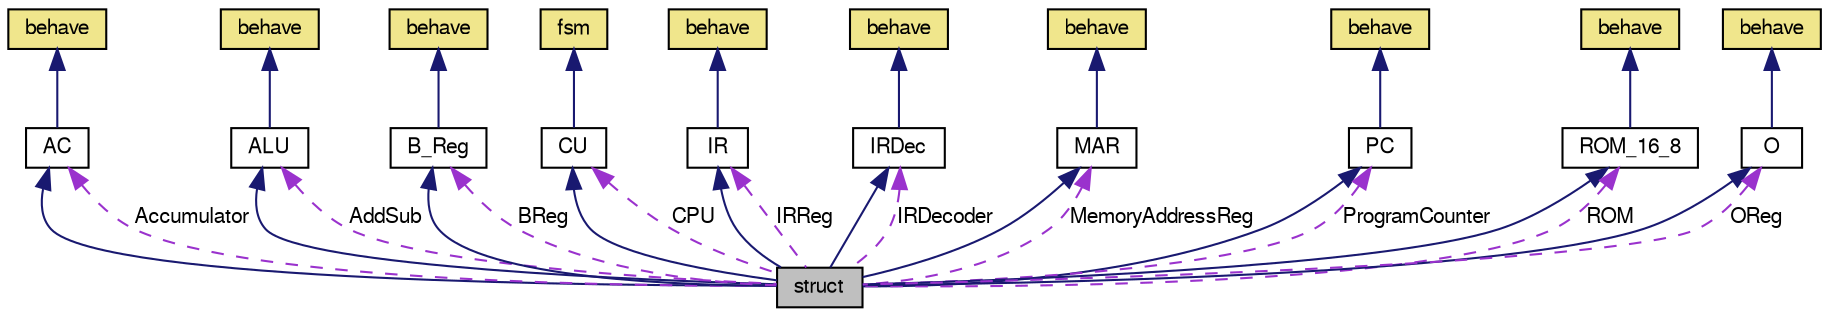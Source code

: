digraph G
{
  edge [fontname="FreeSans",fontsize="10",labelfontname="FreeSans",labelfontsize="10"];
  node [fontname="FreeSans",fontsize="10",shape=record];
  Node1 [label="struct",height=0.2,width=0.4,color="black", fillcolor="grey75", style="filled" fontcolor="black"];
  Node2 -> Node1 [dir=back,color="midnightblue",fontsize="10",style="solid",fontname="FreeSans"];
  Node2 [label="AC",height=0.2,width=0.4,color="black", fillcolor="white", style="filled",URL="$classAC.html"];
  Node3 -> Node2 [dir=back,color="midnightblue",fontsize="10",style="solid",fontname="FreeSans"];
  Node3 [label="behave",height=0.2,width=0.4,color="black", fillcolor="khaki", style="filled",URL="$classAC_1_1behave.html"];
  Node4 -> Node1 [dir=back,color="midnightblue",fontsize="10",style="solid",fontname="FreeSans"];
  Node4 [label="ALU",height=0.2,width=0.4,color="black", fillcolor="white", style="filled",URL="$classALU.html"];
  Node5 -> Node4 [dir=back,color="midnightblue",fontsize="10",style="solid",fontname="FreeSans"];
  Node5 [label="behave",height=0.2,width=0.4,color="black", fillcolor="khaki", style="filled",URL="$classALU_1_1behave.html"];
  Node6 -> Node1 [dir=back,color="midnightblue",fontsize="10",style="solid",fontname="FreeSans"];
  Node6 [label="B_Reg",height=0.2,width=0.4,color="black", fillcolor="white", style="filled",URL="$classB__Reg.html"];
  Node7 -> Node6 [dir=back,color="midnightblue",fontsize="10",style="solid",fontname="FreeSans"];
  Node7 [label="behave",height=0.2,width=0.4,color="black", fillcolor="khaki", style="filled",URL="$classB__Reg_1_1behave.html"];
  Node8 -> Node1 [dir=back,color="midnightblue",fontsize="10",style="solid",fontname="FreeSans"];
  Node8 [label="CU",height=0.2,width=0.4,color="black", fillcolor="white", style="filled",URL="$classCU.html"];
  Node9 -> Node8 [dir=back,color="midnightblue",fontsize="10",style="solid",fontname="FreeSans"];
  Node9 [label="fsm",height=0.2,width=0.4,color="black", fillcolor="khaki", style="filled",URL="$classCU_1_1fsm.html"];
  Node10 -> Node1 [dir=back,color="midnightblue",fontsize="10",style="solid",fontname="FreeSans"];
  Node10 [label="IR",height=0.2,width=0.4,color="black", fillcolor="white", style="filled",URL="$classIR.html"];
  Node11 -> Node10 [dir=back,color="midnightblue",fontsize="10",style="solid",fontname="FreeSans"];
  Node11 [label="behave",height=0.2,width=0.4,color="black", fillcolor="khaki", style="filled",URL="$classIR_1_1behave.html"];
  Node12 -> Node1 [dir=back,color="midnightblue",fontsize="10",style="solid",fontname="FreeSans"];
  Node12 [label="IRDec",height=0.2,width=0.4,color="black", fillcolor="white", style="filled",URL="$classIRDec.html"];
  Node13 -> Node12 [dir=back,color="midnightblue",fontsize="10",style="solid",fontname="FreeSans"];
  Node13 [label="behave",height=0.2,width=0.4,color="black", fillcolor="khaki", style="filled",URL="$classIRDec_1_1behave.html"];
  Node14 -> Node1 [dir=back,color="midnightblue",fontsize="10",style="solid",fontname="FreeSans"];
  Node14 [label="MAR",height=0.2,width=0.4,color="black", fillcolor="white", style="filled",URL="$classMAR.html"];
  Node15 -> Node14 [dir=back,color="midnightblue",fontsize="10",style="solid",fontname="FreeSans"];
  Node15 [label="behave",height=0.2,width=0.4,color="black", fillcolor="khaki", style="filled",URL="$classMAR_1_1behave.html"];
  Node16 -> Node1 [dir=back,color="midnightblue",fontsize="10",style="solid",fontname="FreeSans"];
  Node16 [label="PC",height=0.2,width=0.4,color="black", fillcolor="white", style="filled",URL="$classPC.html"];
  Node17 -> Node16 [dir=back,color="midnightblue",fontsize="10",style="solid",fontname="FreeSans"];
  Node17 [label="behave",height=0.2,width=0.4,color="black", fillcolor="khaki", style="filled",URL="$classPC_1_1behave.html"];
  Node18 -> Node1 [dir=back,color="midnightblue",fontsize="10",style="solid",fontname="FreeSans"];
  Node18 [label="ROM_16_8",height=0.2,width=0.4,color="black", fillcolor="white", style="filled",URL="$classROM__16__8.html"];
  Node19 -> Node18 [dir=back,color="midnightblue",fontsize="10",style="solid",fontname="FreeSans"];
  Node19 [label="behave",height=0.2,width=0.4,color="black", fillcolor="khaki", style="filled",URL="$classROM__16__8_1_1behave.html"];
  Node20 -> Node1 [dir=back,color="midnightblue",fontsize="10",style="solid",fontname="FreeSans"];
  Node20 [label="O",height=0.2,width=0.4,color="black", fillcolor="white", style="filled",URL="$classO.html"];
  Node21 -> Node20 [dir=back,color="midnightblue",fontsize="10",style="solid",fontname="FreeSans"];
  Node21 [label="behave",height=0.2,width=0.4,color="black", fillcolor="khaki", style="filled",URL="$classO_1_1behave.html"];
  Node18 -> Node1 [dir=back,color="darkorchid3",fontsize="10",style="dashed",label="ROM",fontname="FreeSans"];
  Node8 -> Node1 [dir=back,color="darkorchid3",fontsize="10",style="dashed",label="CPU",fontname="FreeSans"];
  Node2 -> Node1 [dir=back,color="darkorchid3",fontsize="10",style="dashed",label="Accumulator",fontname="FreeSans"];
  Node16 -> Node1 [dir=back,color="darkorchid3",fontsize="10",style="dashed",label="ProgramCounter",fontname="FreeSans"];
  Node6 -> Node1 [dir=back,color="darkorchid3",fontsize="10",style="dashed",label="BReg",fontname="FreeSans"];
  Node12 -> Node1 [dir=back,color="darkorchid3",fontsize="10",style="dashed",label="IRDecoder",fontname="FreeSans"];
  Node4 -> Node1 [dir=back,color="darkorchid3",fontsize="10",style="dashed",label="AddSub",fontname="FreeSans"];
  Node14 -> Node1 [dir=back,color="darkorchid3",fontsize="10",style="dashed",label="MemoryAddressReg",fontname="FreeSans"];
  Node10 -> Node1 [dir=back,color="darkorchid3",fontsize="10",style="dashed",label="IRReg",fontname="FreeSans"];
  Node20 -> Node1 [dir=back,color="darkorchid3",fontsize="10",style="dashed",label="OReg",fontname="FreeSans"];
}
